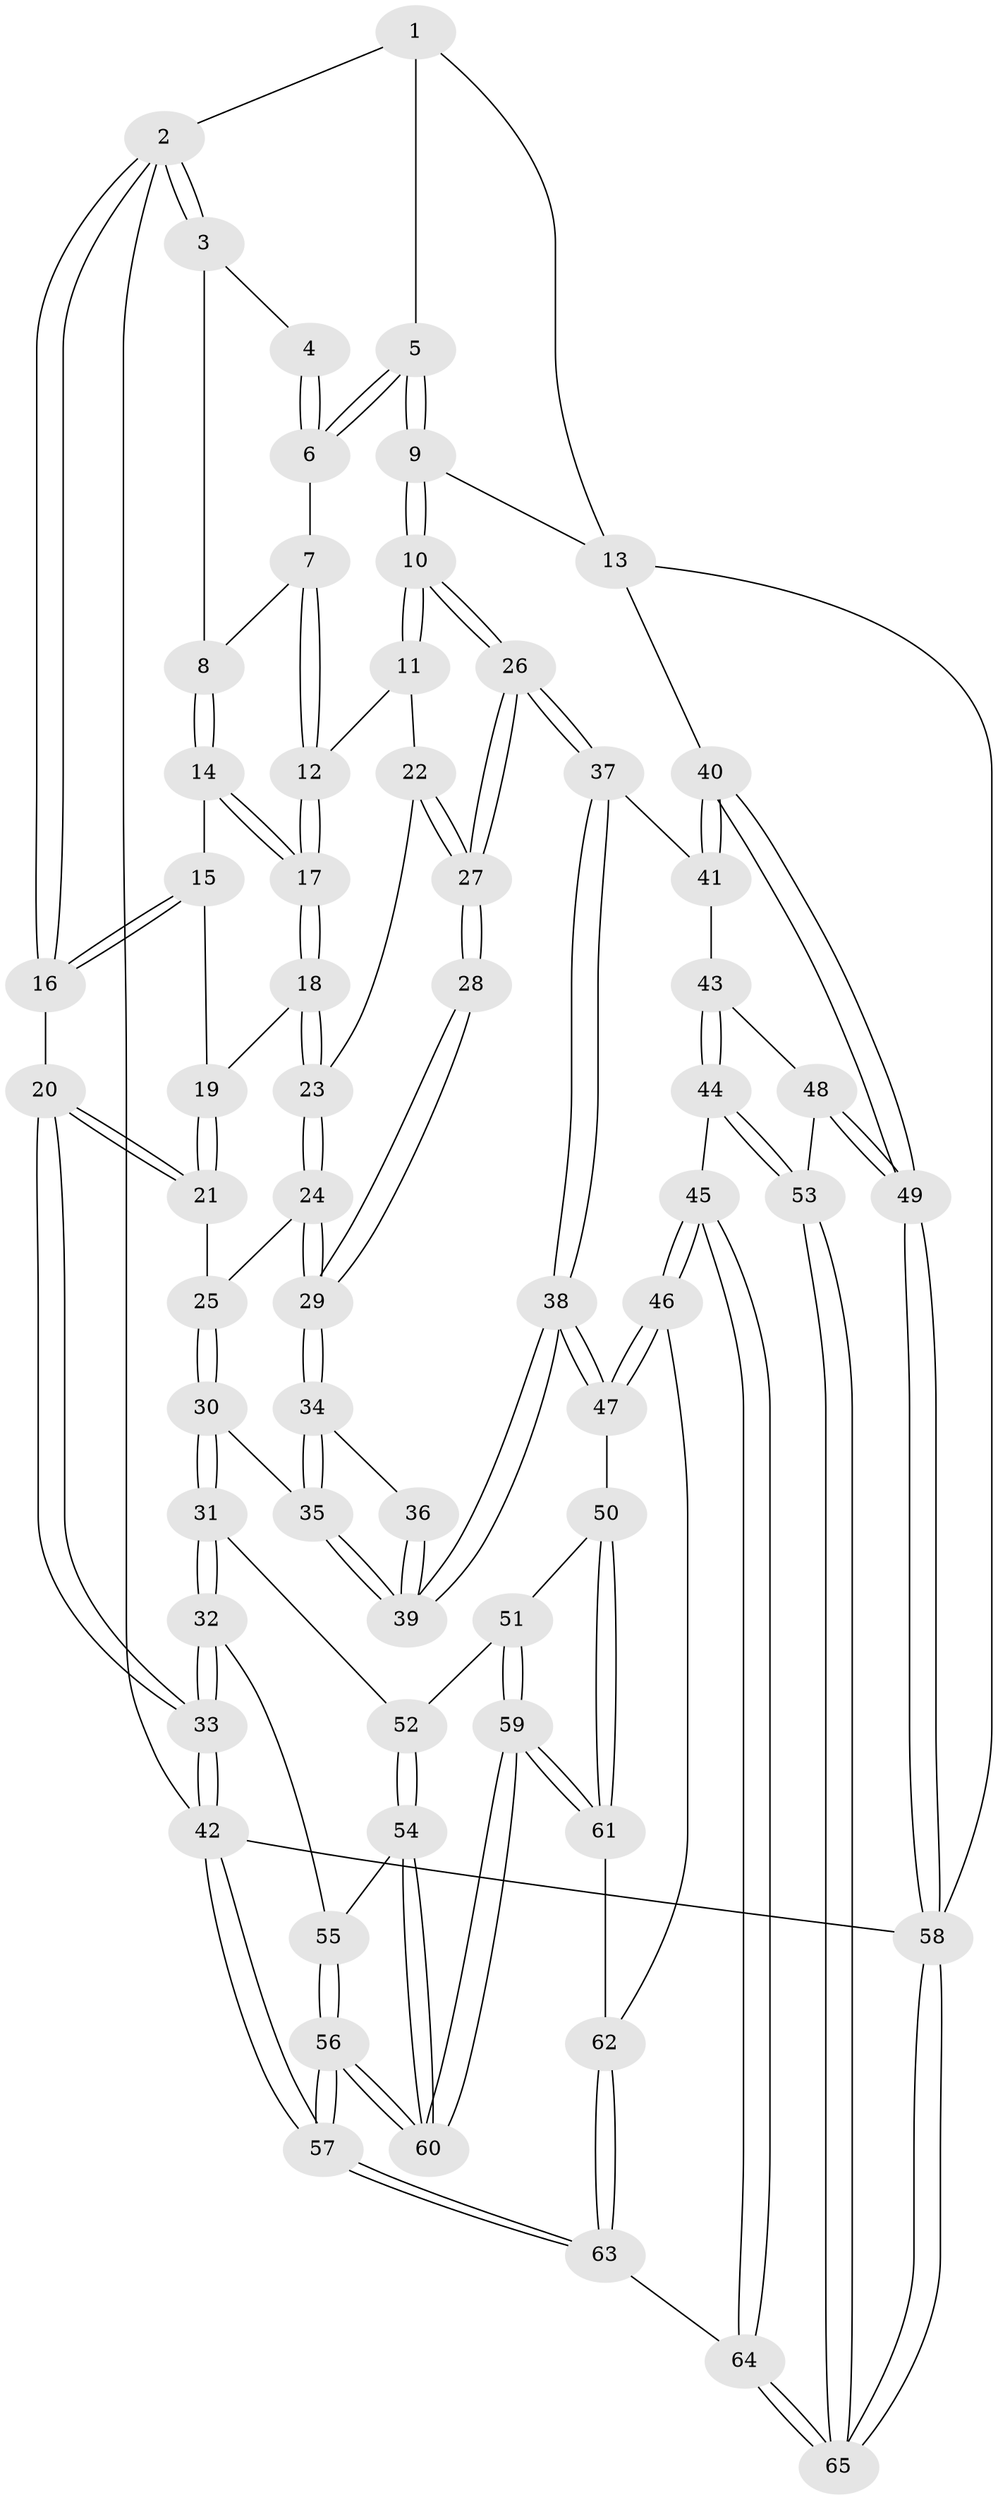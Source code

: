 // Generated by graph-tools (version 1.1) at 2025/11/02/27/25 16:11:53]
// undirected, 65 vertices, 159 edges
graph export_dot {
graph [start="1"]
  node [color=gray90,style=filled];
  1 [pos="+0.5853354953719423+0"];
  2 [pos="+0+0"];
  3 [pos="+0.2561495818499527+0"];
  4 [pos="+0.5586680634404223+0"];
  5 [pos="+0.6156468046793613+0.056055068674072735"];
  6 [pos="+0.40523822994487896+0.10869845811924232"];
  7 [pos="+0.39040973213329494+0.1155584845373971"];
  8 [pos="+0.26788126944008867+0.05491186063685882"];
  9 [pos="+0.7497443622656506+0.3315687809078478"];
  10 [pos="+0.7373728799016168+0.3446696145826726"];
  11 [pos="+0.48035499350212174+0.2581188846264302"];
  12 [pos="+0.4221223960199061+0.19658493570829216"];
  13 [pos="+1+0.2169513335032258"];
  14 [pos="+0.18449462264387728+0.1823250379613615"];
  15 [pos="+0.124485746825288+0.18362840792994603"];
  16 [pos="+0+0.1603287856317595"];
  17 [pos="+0.2364236388141396+0.2780202241253805"];
  18 [pos="+0.2417768219079627+0.2973356547097698"];
  19 [pos="+0.09841093397888463+0.3452566780094038"];
  20 [pos="+0+0.41056860332454953"];
  21 [pos="+0+0.4424684162302387"];
  22 [pos="+0.3020052825246741+0.3436262784469469"];
  23 [pos="+0.26135287704046595+0.34494354019637286"];
  24 [pos="+0.22652290496249644+0.46051156196283793"];
  25 [pos="+0.0009864122140993974+0.4453926294744746"];
  26 [pos="+0.6748895612259098+0.4858963430349879"];
  27 [pos="+0.5805909630567436+0.48484532321013485"];
  28 [pos="+0.514879593648707+0.4980212893947879"];
  29 [pos="+0.24850690085487562+0.5077287716909527"];
  30 [pos="+0.17000900021676232+0.7050222998523588"];
  31 [pos="+0.15357214629452104+0.7238318652961611"];
  32 [pos="+0.06037508576913439+0.7525168809568019"];
  33 [pos="+0+0.7325173975710988"];
  34 [pos="+0.24531457085422592+0.5425202718505652"];
  35 [pos="+0.18815547290584397+0.6910528410191412"];
  36 [pos="+0.3703236396196005+0.6156239205695332"];
  37 [pos="+0.6771978473392655+0.5305292324834278"];
  38 [pos="+0.4291217430227058+0.7518495237108783"];
  39 [pos="+0.41633202139768666+0.74448572465773"];
  40 [pos="+1+0.7104359984175537"];
  41 [pos="+0.7247878378869669+0.624246772860822"];
  42 [pos="+0+1"];
  43 [pos="+0.7269451841588795+0.6450705092433205"];
  44 [pos="+0.6136663329787752+0.8869515658762095"];
  45 [pos="+0.5420803506909863+0.9298144027380941"];
  46 [pos="+0.48352737361446324+0.8654299071484742"];
  47 [pos="+0.43171625362222626+0.7918110152478492"];
  48 [pos="+0.7766347261332618+0.7301523714202238"];
  49 [pos="+1+0.9512135141453201"];
  50 [pos="+0.32692471162344267+0.86927396423894"];
  51 [pos="+0.24140741753550873+0.8506908563078194"];
  52 [pos="+0.1729367565249725+0.7571951179792539"];
  53 [pos="+0.8309374006561794+0.9726972701899022"];
  54 [pos="+0.1596045876354227+0.9462636318733012"];
  55 [pos="+0.06966090396992407+0.7982720412034778"];
  56 [pos="+0.09248883631386899+1"];
  57 [pos="+0.0914942327214353+1"];
  58 [pos="+1+1"];
  59 [pos="+0.21482486181481728+0.9571551031096726"];
  60 [pos="+0.1787585156917654+1"];
  61 [pos="+0.3308653242905182+0.9309324535432494"];
  62 [pos="+0.3432384646829368+0.9534211868850044"];
  63 [pos="+0.41992418809157034+1"];
  64 [pos="+0.4918640476322232+1"];
  65 [pos="+1+1"];
  1 -- 2;
  1 -- 5;
  1 -- 13;
  2 -- 3;
  2 -- 3;
  2 -- 16;
  2 -- 16;
  2 -- 42;
  3 -- 4;
  3 -- 8;
  4 -- 6;
  4 -- 6;
  5 -- 6;
  5 -- 6;
  5 -- 9;
  5 -- 9;
  6 -- 7;
  7 -- 8;
  7 -- 12;
  7 -- 12;
  8 -- 14;
  8 -- 14;
  9 -- 10;
  9 -- 10;
  9 -- 13;
  10 -- 11;
  10 -- 11;
  10 -- 26;
  10 -- 26;
  11 -- 12;
  11 -- 22;
  12 -- 17;
  12 -- 17;
  13 -- 40;
  13 -- 58;
  14 -- 15;
  14 -- 17;
  14 -- 17;
  15 -- 16;
  15 -- 16;
  15 -- 19;
  16 -- 20;
  17 -- 18;
  17 -- 18;
  18 -- 19;
  18 -- 23;
  18 -- 23;
  19 -- 21;
  19 -- 21;
  20 -- 21;
  20 -- 21;
  20 -- 33;
  20 -- 33;
  21 -- 25;
  22 -- 23;
  22 -- 27;
  22 -- 27;
  23 -- 24;
  23 -- 24;
  24 -- 25;
  24 -- 29;
  24 -- 29;
  25 -- 30;
  25 -- 30;
  26 -- 27;
  26 -- 27;
  26 -- 37;
  26 -- 37;
  27 -- 28;
  27 -- 28;
  28 -- 29;
  28 -- 29;
  29 -- 34;
  29 -- 34;
  30 -- 31;
  30 -- 31;
  30 -- 35;
  31 -- 32;
  31 -- 32;
  31 -- 52;
  32 -- 33;
  32 -- 33;
  32 -- 55;
  33 -- 42;
  33 -- 42;
  34 -- 35;
  34 -- 35;
  34 -- 36;
  35 -- 39;
  35 -- 39;
  36 -- 39;
  36 -- 39;
  37 -- 38;
  37 -- 38;
  37 -- 41;
  38 -- 39;
  38 -- 39;
  38 -- 47;
  38 -- 47;
  40 -- 41;
  40 -- 41;
  40 -- 49;
  40 -- 49;
  41 -- 43;
  42 -- 57;
  42 -- 57;
  42 -- 58;
  43 -- 44;
  43 -- 44;
  43 -- 48;
  44 -- 45;
  44 -- 53;
  44 -- 53;
  45 -- 46;
  45 -- 46;
  45 -- 64;
  45 -- 64;
  46 -- 47;
  46 -- 47;
  46 -- 62;
  47 -- 50;
  48 -- 49;
  48 -- 49;
  48 -- 53;
  49 -- 58;
  49 -- 58;
  50 -- 51;
  50 -- 61;
  50 -- 61;
  51 -- 52;
  51 -- 59;
  51 -- 59;
  52 -- 54;
  52 -- 54;
  53 -- 65;
  53 -- 65;
  54 -- 55;
  54 -- 60;
  54 -- 60;
  55 -- 56;
  55 -- 56;
  56 -- 57;
  56 -- 57;
  56 -- 60;
  56 -- 60;
  57 -- 63;
  57 -- 63;
  58 -- 65;
  58 -- 65;
  59 -- 60;
  59 -- 60;
  59 -- 61;
  59 -- 61;
  61 -- 62;
  62 -- 63;
  62 -- 63;
  63 -- 64;
  64 -- 65;
  64 -- 65;
}

